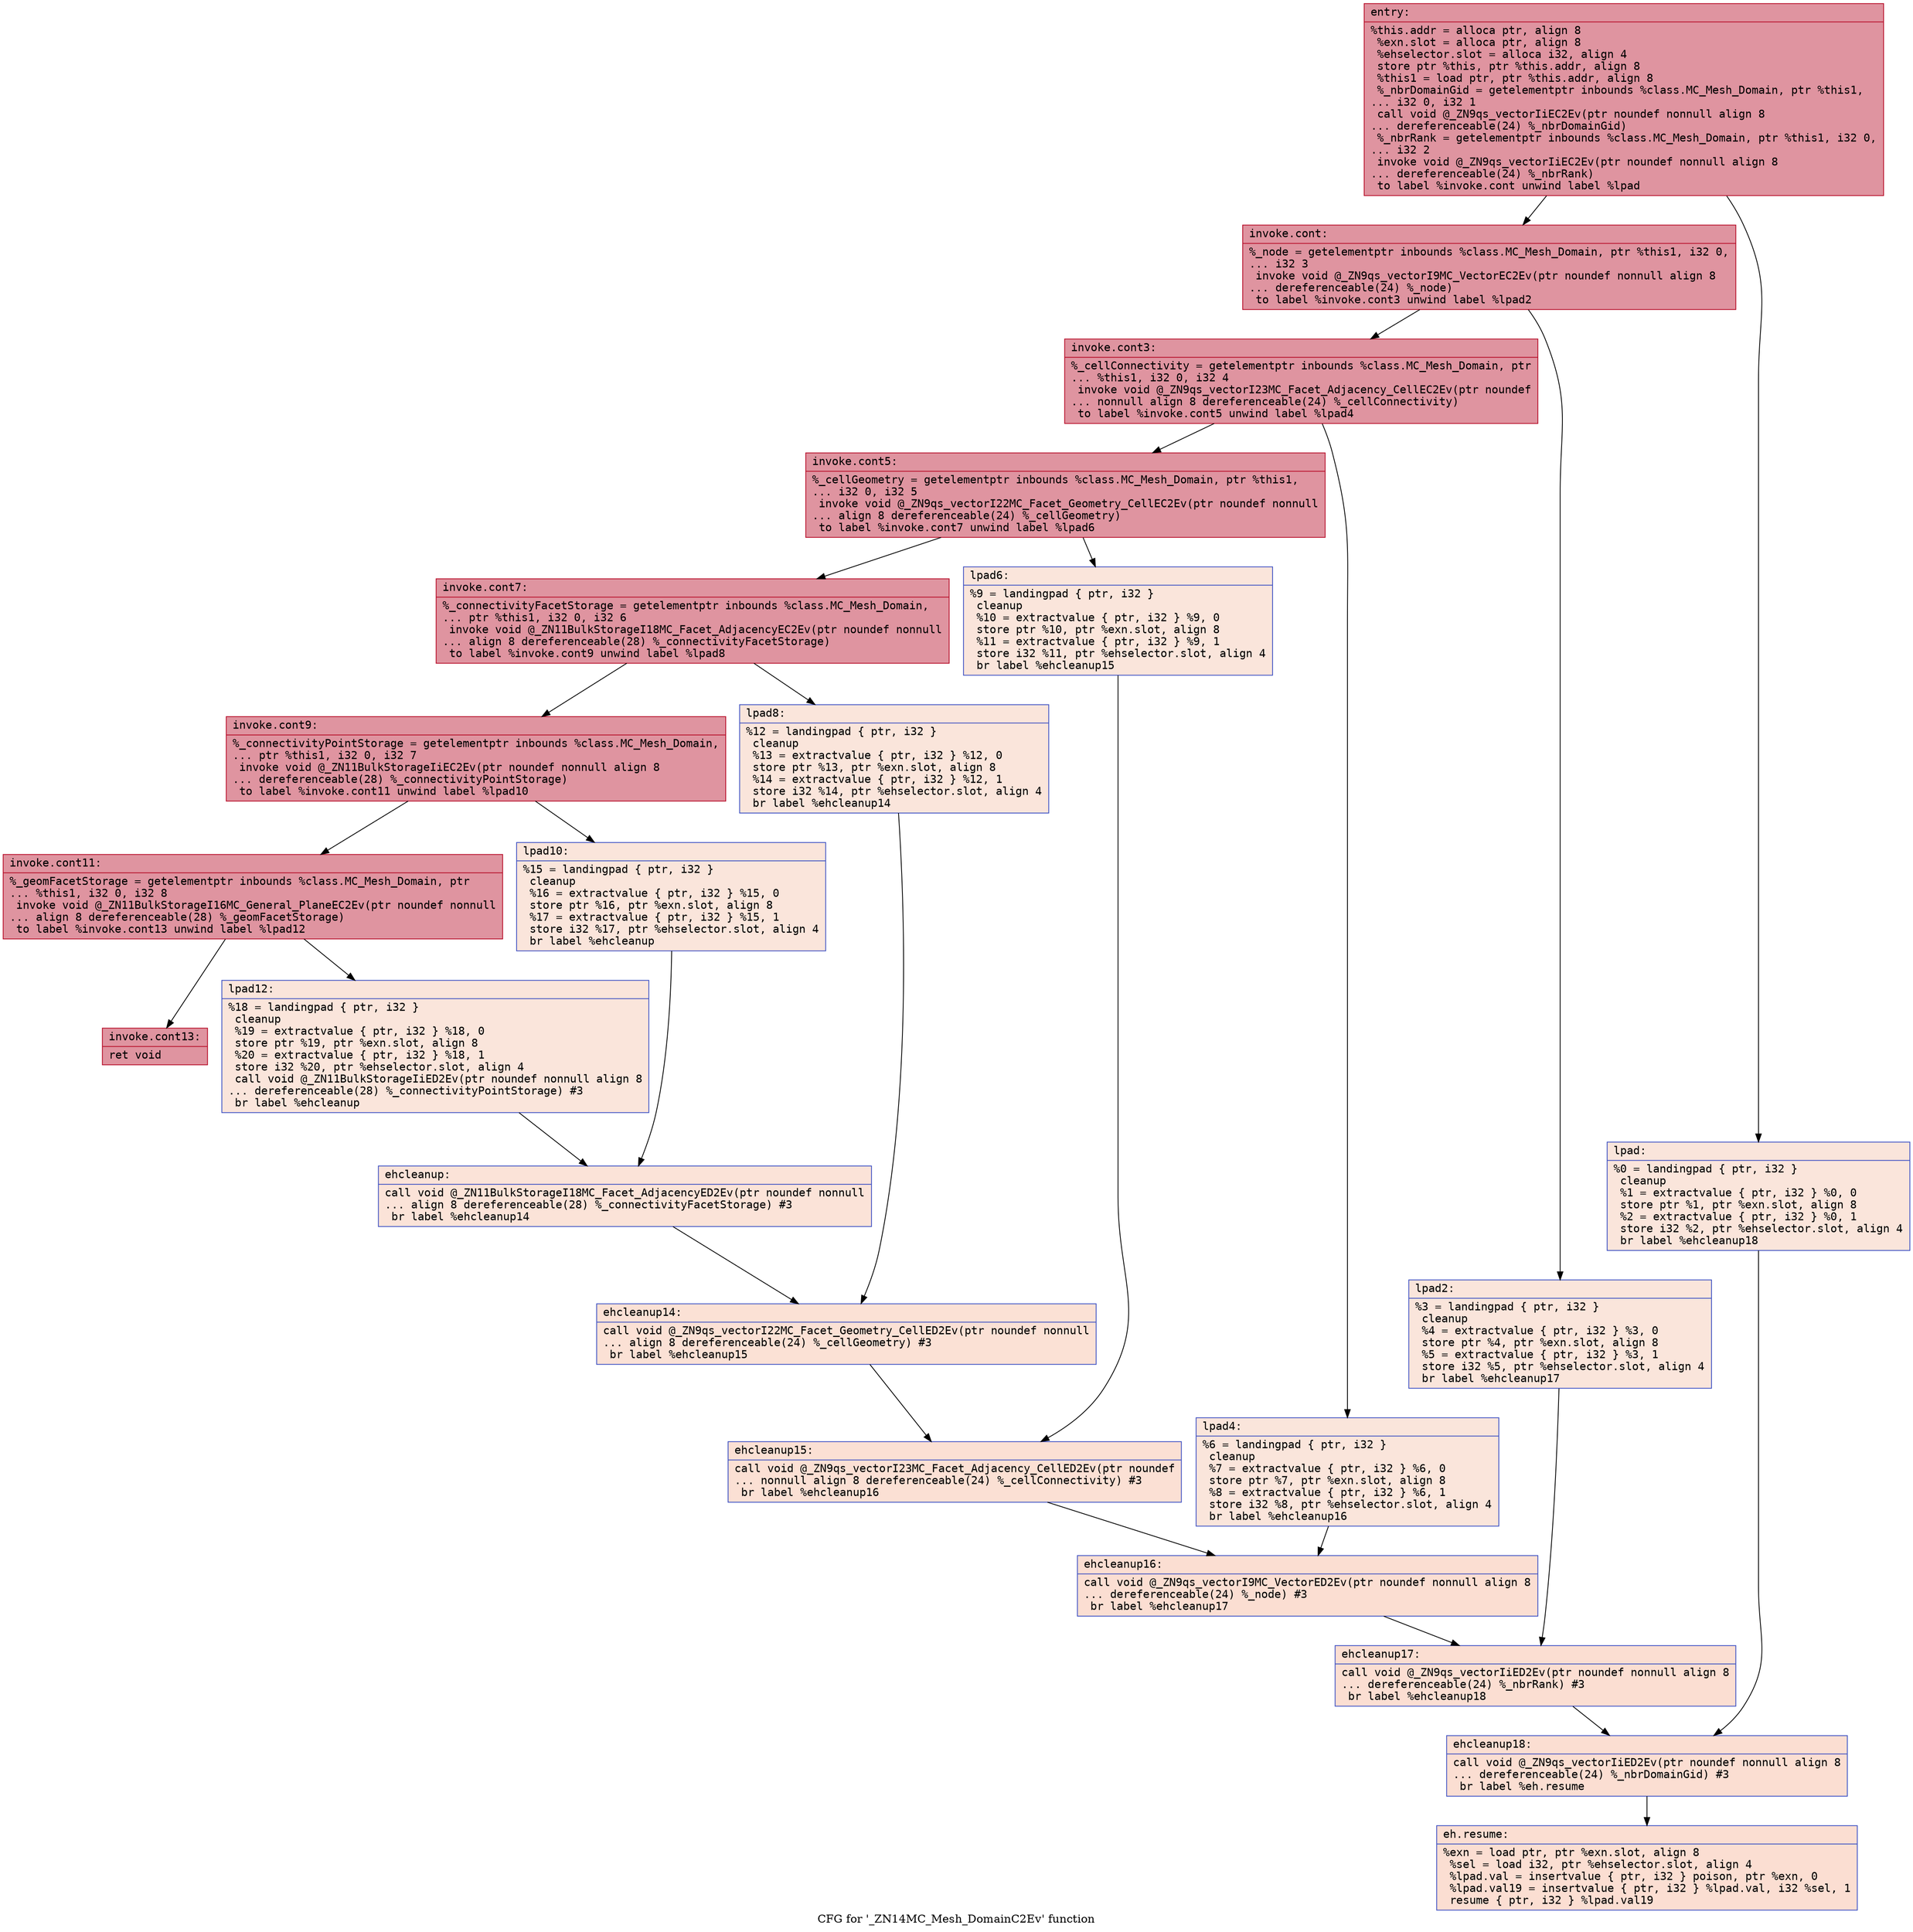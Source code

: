 digraph "CFG for '_ZN14MC_Mesh_DomainC2Ev' function" {
	label="CFG for '_ZN14MC_Mesh_DomainC2Ev' function";

	Node0x55dab4871fb0 [shape=record,color="#b70d28ff", style=filled, fillcolor="#b70d2870" fontname="Courier",label="{entry:\l|  %this.addr = alloca ptr, align 8\l  %exn.slot = alloca ptr, align 8\l  %ehselector.slot = alloca i32, align 4\l  store ptr %this, ptr %this.addr, align 8\l  %this1 = load ptr, ptr %this.addr, align 8\l  %_nbrDomainGid = getelementptr inbounds %class.MC_Mesh_Domain, ptr %this1,\l... i32 0, i32 1\l  call void @_ZN9qs_vectorIiEC2Ev(ptr noundef nonnull align 8\l... dereferenceable(24) %_nbrDomainGid)\l  %_nbrRank = getelementptr inbounds %class.MC_Mesh_Domain, ptr %this1, i32 0,\l... i32 2\l  invoke void @_ZN9qs_vectorIiEC2Ev(ptr noundef nonnull align 8\l... dereferenceable(24) %_nbrRank)\l          to label %invoke.cont unwind label %lpad\l}"];
	Node0x55dab4871fb0 -> Node0x55dab4872620[tooltip="entry -> invoke.cont\nProbability 100.00%" ];
	Node0x55dab4871fb0 -> Node0x55dab48726a0[tooltip="entry -> lpad\nProbability 0.00%" ];
	Node0x55dab4872620 [shape=record,color="#b70d28ff", style=filled, fillcolor="#b70d2870" fontname="Courier",label="{invoke.cont:\l|  %_node = getelementptr inbounds %class.MC_Mesh_Domain, ptr %this1, i32 0,\l... i32 3\l  invoke void @_ZN9qs_vectorI9MC_VectorEC2Ev(ptr noundef nonnull align 8\l... dereferenceable(24) %_node)\l          to label %invoke.cont3 unwind label %lpad2\l}"];
	Node0x55dab4872620 -> Node0x55dab4872870[tooltip="invoke.cont -> invoke.cont3\nProbability 100.00%" ];
	Node0x55dab4872620 -> Node0x55dab48728c0[tooltip="invoke.cont -> lpad2\nProbability 0.00%" ];
	Node0x55dab4872870 [shape=record,color="#b70d28ff", style=filled, fillcolor="#b70d2870" fontname="Courier",label="{invoke.cont3:\l|  %_cellConnectivity = getelementptr inbounds %class.MC_Mesh_Domain, ptr\l... %this1, i32 0, i32 4\l  invoke void @_ZN9qs_vectorI23MC_Facet_Adjacency_CellEC2Ev(ptr noundef\l... nonnull align 8 dereferenceable(24) %_cellConnectivity)\l          to label %invoke.cont5 unwind label %lpad4\l}"];
	Node0x55dab4872870 -> Node0x55dab4872da0[tooltip="invoke.cont3 -> invoke.cont5\nProbability 100.00%" ];
	Node0x55dab4872870 -> Node0x55dab4872df0[tooltip="invoke.cont3 -> lpad4\nProbability 0.00%" ];
	Node0x55dab4872da0 [shape=record,color="#b70d28ff", style=filled, fillcolor="#b70d2870" fontname="Courier",label="{invoke.cont5:\l|  %_cellGeometry = getelementptr inbounds %class.MC_Mesh_Domain, ptr %this1,\l... i32 0, i32 5\l  invoke void @_ZN9qs_vectorI22MC_Facet_Geometry_CellEC2Ev(ptr noundef nonnull\l... align 8 dereferenceable(24) %_cellGeometry)\l          to label %invoke.cont7 unwind label %lpad6\l}"];
	Node0x55dab4872da0 -> Node0x55dab48730f0[tooltip="invoke.cont5 -> invoke.cont7\nProbability 100.00%" ];
	Node0x55dab4872da0 -> Node0x55dab4873140[tooltip="invoke.cont5 -> lpad6\nProbability 0.00%" ];
	Node0x55dab48730f0 [shape=record,color="#b70d28ff", style=filled, fillcolor="#b70d2870" fontname="Courier",label="{invoke.cont7:\l|  %_connectivityFacetStorage = getelementptr inbounds %class.MC_Mesh_Domain,\l... ptr %this1, i32 0, i32 6\l  invoke void @_ZN11BulkStorageI18MC_Facet_AdjacencyEC2Ev(ptr noundef nonnull\l... align 8 dereferenceable(28) %_connectivityFacetStorage)\l          to label %invoke.cont9 unwind label %lpad8\l}"];
	Node0x55dab48730f0 -> Node0x55dab4873510[tooltip="invoke.cont7 -> invoke.cont9\nProbability 100.00%" ];
	Node0x55dab48730f0 -> Node0x55dab4873560[tooltip="invoke.cont7 -> lpad8\nProbability 0.00%" ];
	Node0x55dab4873510 [shape=record,color="#b70d28ff", style=filled, fillcolor="#b70d2870" fontname="Courier",label="{invoke.cont9:\l|  %_connectivityPointStorage = getelementptr inbounds %class.MC_Mesh_Domain,\l... ptr %this1, i32 0, i32 7\l  invoke void @_ZN11BulkStorageIiEC2Ev(ptr noundef nonnull align 8\l... dereferenceable(28) %_connectivityPointStorage)\l          to label %invoke.cont11 unwind label %lpad10\l}"];
	Node0x55dab4873510 -> Node0x55dab48738c0[tooltip="invoke.cont9 -> invoke.cont11\nProbability 100.00%" ];
	Node0x55dab4873510 -> Node0x55dab4873910[tooltip="invoke.cont9 -> lpad10\nProbability 0.00%" ];
	Node0x55dab48738c0 [shape=record,color="#b70d28ff", style=filled, fillcolor="#b70d2870" fontname="Courier",label="{invoke.cont11:\l|  %_geomFacetStorage = getelementptr inbounds %class.MC_Mesh_Domain, ptr\l... %this1, i32 0, i32 8\l  invoke void @_ZN11BulkStorageI16MC_General_PlaneEC2Ev(ptr noundef nonnull\l... align 8 dereferenceable(28) %_geomFacetStorage)\l          to label %invoke.cont13 unwind label %lpad12\l}"];
	Node0x55dab48738c0 -> Node0x55dab4873ea0[tooltip="invoke.cont11 -> invoke.cont13\nProbability 100.00%" ];
	Node0x55dab48738c0 -> Node0x55dab4873ef0[tooltip="invoke.cont11 -> lpad12\nProbability 0.00%" ];
	Node0x55dab4873ea0 [shape=record,color="#b70d28ff", style=filled, fillcolor="#b70d2870" fontname="Courier",label="{invoke.cont13:\l|  ret void\l}"];
	Node0x55dab48726a0 [shape=record,color="#3d50c3ff", style=filled, fillcolor="#f4c5ad70" fontname="Courier",label="{lpad:\l|  %0 = landingpad \{ ptr, i32 \}\l          cleanup\l  %1 = extractvalue \{ ptr, i32 \} %0, 0\l  store ptr %1, ptr %exn.slot, align 8\l  %2 = extractvalue \{ ptr, i32 \} %0, 1\l  store i32 %2, ptr %ehselector.slot, align 4\l  br label %ehcleanup18\l}"];
	Node0x55dab48726a0 -> Node0x55dab48744e0[tooltip="lpad -> ehcleanup18\nProbability 100.00%" ];
	Node0x55dab48728c0 [shape=record,color="#3d50c3ff", style=filled, fillcolor="#f4c5ad70" fontname="Courier",label="{lpad2:\l|  %3 = landingpad \{ ptr, i32 \}\l          cleanup\l  %4 = extractvalue \{ ptr, i32 \} %3, 0\l  store ptr %4, ptr %exn.slot, align 8\l  %5 = extractvalue \{ ptr, i32 \} %3, 1\l  store i32 %5, ptr %ehselector.slot, align 4\l  br label %ehcleanup17\l}"];
	Node0x55dab48728c0 -> Node0x55dab4874820[tooltip="lpad2 -> ehcleanup17\nProbability 100.00%" ];
	Node0x55dab4872df0 [shape=record,color="#3d50c3ff", style=filled, fillcolor="#f4c5ad70" fontname="Courier",label="{lpad4:\l|  %6 = landingpad \{ ptr, i32 \}\l          cleanup\l  %7 = extractvalue \{ ptr, i32 \} %6, 0\l  store ptr %7, ptr %exn.slot, align 8\l  %8 = extractvalue \{ ptr, i32 \} %6, 1\l  store i32 %8, ptr %ehselector.slot, align 4\l  br label %ehcleanup16\l}"];
	Node0x55dab4872df0 -> Node0x55dab4874bf0[tooltip="lpad4 -> ehcleanup16\nProbability 100.00%" ];
	Node0x55dab4873140 [shape=record,color="#3d50c3ff", style=filled, fillcolor="#f4c5ad70" fontname="Courier",label="{lpad6:\l|  %9 = landingpad \{ ptr, i32 \}\l          cleanup\l  %10 = extractvalue \{ ptr, i32 \} %9, 0\l  store ptr %10, ptr %exn.slot, align 8\l  %11 = extractvalue \{ ptr, i32 \} %9, 1\l  store i32 %11, ptr %ehselector.slot, align 4\l  br label %ehcleanup15\l}"];
	Node0x55dab4873140 -> Node0x55dab4874fc0[tooltip="lpad6 -> ehcleanup15\nProbability 100.00%" ];
	Node0x55dab4873560 [shape=record,color="#3d50c3ff", style=filled, fillcolor="#f4c5ad70" fontname="Courier",label="{lpad8:\l|  %12 = landingpad \{ ptr, i32 \}\l          cleanup\l  %13 = extractvalue \{ ptr, i32 \} %12, 0\l  store ptr %13, ptr %exn.slot, align 8\l  %14 = extractvalue \{ ptr, i32 \} %12, 1\l  store i32 %14, ptr %ehselector.slot, align 4\l  br label %ehcleanup14\l}"];
	Node0x55dab4873560 -> Node0x55dab4875390[tooltip="lpad8 -> ehcleanup14\nProbability 100.00%" ];
	Node0x55dab4873910 [shape=record,color="#3d50c3ff", style=filled, fillcolor="#f4c5ad70" fontname="Courier",label="{lpad10:\l|  %15 = landingpad \{ ptr, i32 \}\l          cleanup\l  %16 = extractvalue \{ ptr, i32 \} %15, 0\l  store ptr %16, ptr %exn.slot, align 8\l  %17 = extractvalue \{ ptr, i32 \} %15, 1\l  store i32 %17, ptr %ehselector.slot, align 4\l  br label %ehcleanup\l}"];
	Node0x55dab4873910 -> Node0x55dab4875760[tooltip="lpad10 -> ehcleanup\nProbability 100.00%" ];
	Node0x55dab4873ef0 [shape=record,color="#3d50c3ff", style=filled, fillcolor="#f4c5ad70" fontname="Courier",label="{lpad12:\l|  %18 = landingpad \{ ptr, i32 \}\l          cleanup\l  %19 = extractvalue \{ ptr, i32 \} %18, 0\l  store ptr %19, ptr %exn.slot, align 8\l  %20 = extractvalue \{ ptr, i32 \} %18, 1\l  store i32 %20, ptr %ehselector.slot, align 4\l  call void @_ZN11BulkStorageIiED2Ev(ptr noundef nonnull align 8\l... dereferenceable(28) %_connectivityPointStorage) #3\l  br label %ehcleanup\l}"];
	Node0x55dab4873ef0 -> Node0x55dab4875760[tooltip="lpad12 -> ehcleanup\nProbability 100.00%" ];
	Node0x55dab4875760 [shape=record,color="#3d50c3ff", style=filled, fillcolor="#f6bfa670" fontname="Courier",label="{ehcleanup:\l|  call void @_ZN11BulkStorageI18MC_Facet_AdjacencyED2Ev(ptr noundef nonnull\l... align 8 dereferenceable(28) %_connectivityFacetStorage) #3\l  br label %ehcleanup14\l}"];
	Node0x55dab4875760 -> Node0x55dab4875390[tooltip="ehcleanup -> ehcleanup14\nProbability 100.00%" ];
	Node0x55dab4875390 [shape=record,color="#3d50c3ff", style=filled, fillcolor="#f7bca170" fontname="Courier",label="{ehcleanup14:\l|  call void @_ZN9qs_vectorI22MC_Facet_Geometry_CellED2Ev(ptr noundef nonnull\l... align 8 dereferenceable(24) %_cellGeometry) #3\l  br label %ehcleanup15\l}"];
	Node0x55dab4875390 -> Node0x55dab4874fc0[tooltip="ehcleanup14 -> ehcleanup15\nProbability 100.00%" ];
	Node0x55dab4874fc0 [shape=record,color="#3d50c3ff", style=filled, fillcolor="#f7b99e70" fontname="Courier",label="{ehcleanup15:\l|  call void @_ZN9qs_vectorI23MC_Facet_Adjacency_CellED2Ev(ptr noundef\l... nonnull align 8 dereferenceable(24) %_cellConnectivity) #3\l  br label %ehcleanup16\l}"];
	Node0x55dab4874fc0 -> Node0x55dab4874bf0[tooltip="ehcleanup15 -> ehcleanup16\nProbability 100.00%" ];
	Node0x55dab4874bf0 [shape=record,color="#3d50c3ff", style=filled, fillcolor="#f7b59970" fontname="Courier",label="{ehcleanup16:\l|  call void @_ZN9qs_vectorI9MC_VectorED2Ev(ptr noundef nonnull align 8\l... dereferenceable(24) %_node) #3\l  br label %ehcleanup17\l}"];
	Node0x55dab4874bf0 -> Node0x55dab4874820[tooltip="ehcleanup16 -> ehcleanup17\nProbability 100.00%" ];
	Node0x55dab4874820 [shape=record,color="#3d50c3ff", style=filled, fillcolor="#f7b59970" fontname="Courier",label="{ehcleanup17:\l|  call void @_ZN9qs_vectorIiED2Ev(ptr noundef nonnull align 8\l... dereferenceable(24) %_nbrRank) #3\l  br label %ehcleanup18\l}"];
	Node0x55dab4874820 -> Node0x55dab48744e0[tooltip="ehcleanup17 -> ehcleanup18\nProbability 100.00%" ];
	Node0x55dab48744e0 [shape=record,color="#3d50c3ff", style=filled, fillcolor="#f7b59970" fontname="Courier",label="{ehcleanup18:\l|  call void @_ZN9qs_vectorIiED2Ev(ptr noundef nonnull align 8\l... dereferenceable(24) %_nbrDomainGid) #3\l  br label %eh.resume\l}"];
	Node0x55dab48744e0 -> Node0x55dab4876a20[tooltip="ehcleanup18 -> eh.resume\nProbability 100.00%" ];
	Node0x55dab4876a20 [shape=record,color="#3d50c3ff", style=filled, fillcolor="#f7b59970" fontname="Courier",label="{eh.resume:\l|  %exn = load ptr, ptr %exn.slot, align 8\l  %sel = load i32, ptr %ehselector.slot, align 4\l  %lpad.val = insertvalue \{ ptr, i32 \} poison, ptr %exn, 0\l  %lpad.val19 = insertvalue \{ ptr, i32 \} %lpad.val, i32 %sel, 1\l  resume \{ ptr, i32 \} %lpad.val19\l}"];
}
